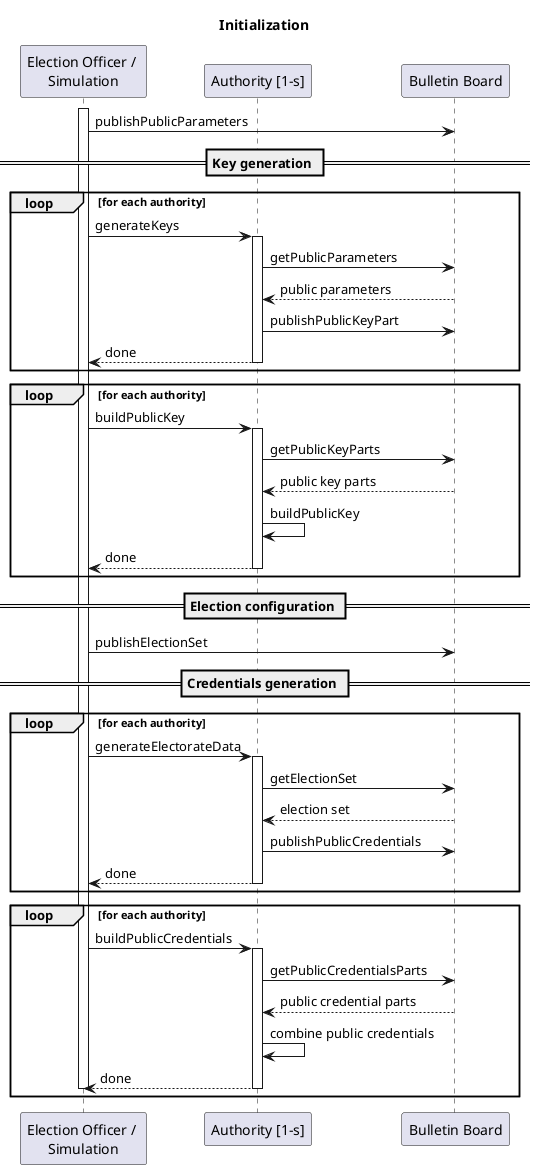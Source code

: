 @startuml
title Initialization

participant "Election Officer / \nSimulation" as eo
participant "Authority [1-s]" as auth
participant "Bulletin Board" as bb

activate eo
eo -> bb : publishPublicParameters

== Key generation ==
loop for each authority
    eo -> auth : generateKeys
    activate auth
    auth -> bb : getPublicParameters
    bb --> auth : public parameters
    auth -> bb : publishPublicKeyPart
    auth --> eo : done
    deactivate auth
end

loop for each authority
    eo -> auth : buildPublicKey
    activate auth
    auth -> bb : getPublicKeyParts
    bb --> auth : public key parts
    auth -> auth : buildPublicKey
    auth --> eo : done
    deactivate auth
end

== Election configuration ==

eo -> bb : publishElectionSet

== Credentials generation ==
loop for each authority
    eo -> auth : generateElectorateData
    activate auth
    auth -> bb : getElectionSet
    bb --> auth : election set
    auth -> bb : publishPublicCredentials
    auth --> eo : done
    deactivate auth
end

loop for each authority
    eo -> auth : buildPublicCredentials
    activate auth
    auth -> bb : getPublicCredentialsParts
    bb --> auth : public credential parts
    auth -> auth : combine public credentials
    auth --> eo : done
    deactivate auth
    deactivate eo
end
@enduml